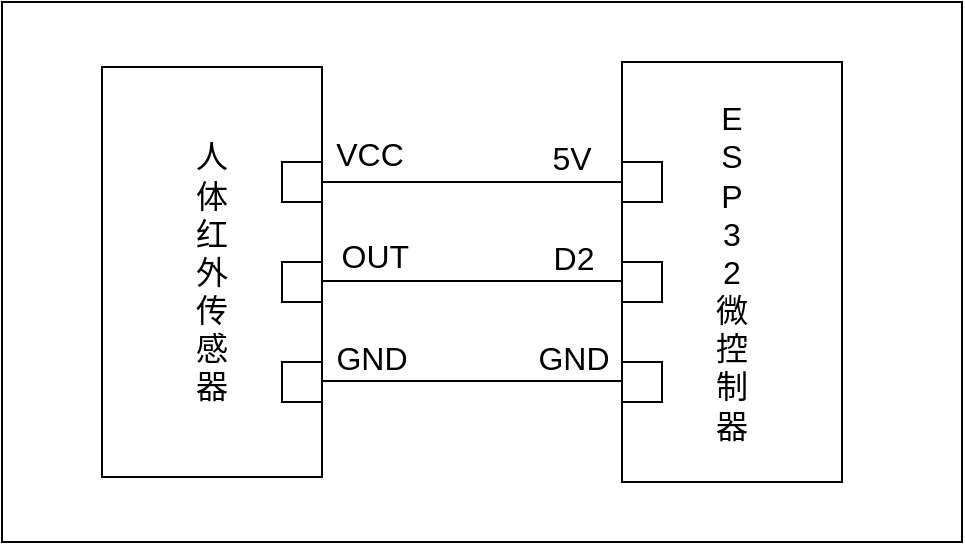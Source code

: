 <mxfile version="27.0.3">
  <diagram name="第 1 页" id="UnQBvwtlTV-m-IVPgMHG">
    <mxGraphModel dx="2327" dy="826" grid="1" gridSize="10" guides="1" tooltips="1" connect="1" arrows="1" fold="1" page="1" pageScale="1" pageWidth="827" pageHeight="1169" math="0" shadow="0">
      <root>
        <mxCell id="0" />
        <mxCell id="1" parent="0" />
        <mxCell id="V8n_6WFoGWLq74GIhV5c-1" value="" style="rounded=0;whiteSpace=wrap;html=1;" parent="1" vertex="1">
          <mxGeometry x="-10" y="360" width="480" height="270" as="geometry" />
        </mxCell>
        <mxCell id="V8n_6WFoGWLq74GIhV5c-2" value="&lt;span style=&quot;font-size: 16px;&quot;&gt;E&lt;/span&gt;&lt;div&gt;&lt;span style=&quot;font-size: 16px;&quot;&gt;S&lt;/span&gt;&lt;/div&gt;&lt;div&gt;&lt;span style=&quot;font-size: 16px;&quot;&gt;P&lt;/span&gt;&lt;/div&gt;&lt;div&gt;&lt;span style=&quot;font-size: 16px;&quot;&gt;3&lt;/span&gt;&lt;/div&gt;&lt;div&gt;&lt;span style=&quot;font-size: 16px;&quot;&gt;2&lt;/span&gt;&lt;/div&gt;&lt;div&gt;&lt;span style=&quot;font-size: 16px;&quot;&gt;微&lt;/span&gt;&lt;/div&gt;&lt;div&gt;&lt;span style=&quot;font-size: 16px;&quot;&gt;控&lt;/span&gt;&lt;/div&gt;&lt;div&gt;&lt;span style=&quot;font-size: 16px;&quot;&gt;制&lt;/span&gt;&lt;/div&gt;&lt;div&gt;&lt;span style=&quot;font-size: 16px;&quot;&gt;器&lt;/span&gt;&lt;/div&gt;" style="rounded=0;whiteSpace=wrap;html=1;" parent="1" vertex="1">
          <mxGeometry x="300" y="390" width="110" height="210" as="geometry" />
        </mxCell>
        <mxCell id="V8n_6WFoGWLq74GIhV5c-3" value="&lt;span style=&quot;font-size: 16px;&quot;&gt;人&lt;/span&gt;&lt;div&gt;&lt;span style=&quot;font-size: 16px;&quot;&gt;体&lt;/span&gt;&lt;/div&gt;&lt;div&gt;&lt;span style=&quot;font-size: 16px;&quot;&gt;红&lt;/span&gt;&lt;/div&gt;&lt;div&gt;&lt;span style=&quot;font-size: 16px;&quot;&gt;外&lt;/span&gt;&lt;/div&gt;&lt;div&gt;&lt;span style=&quot;font-size: 16px;&quot;&gt;传&lt;/span&gt;&lt;/div&gt;&lt;div&gt;&lt;span style=&quot;font-size: 16px;&quot;&gt;感&lt;/span&gt;&lt;/div&gt;&lt;div&gt;&lt;span style=&quot;font-size: 16px;&quot;&gt;器&lt;/span&gt;&lt;/div&gt;" style="rounded=0;whiteSpace=wrap;html=1;" parent="1" vertex="1">
          <mxGeometry x="40" y="392.5" width="110" height="205" as="geometry" />
        </mxCell>
        <mxCell id="V8n_6WFoGWLq74GIhV5c-4" value="" style="rounded=0;whiteSpace=wrap;html=1;" parent="1" vertex="1">
          <mxGeometry x="130" y="440" width="20" height="20" as="geometry" />
        </mxCell>
        <mxCell id="V8n_6WFoGWLq74GIhV5c-5" value="" style="rounded=0;whiteSpace=wrap;html=1;direction=south;" parent="1" vertex="1">
          <mxGeometry x="130" y="490" width="20" height="20" as="geometry" />
        </mxCell>
        <mxCell id="V8n_6WFoGWLq74GIhV5c-6" value="" style="rounded=0;whiteSpace=wrap;html=1;" parent="1" vertex="1">
          <mxGeometry x="130" y="540" width="20" height="20" as="geometry" />
        </mxCell>
        <mxCell id="V8n_6WFoGWLq74GIhV5c-7" value="" style="rounded=0;whiteSpace=wrap;html=1;" parent="1" vertex="1">
          <mxGeometry x="300" y="440" width="20" height="20" as="geometry" />
        </mxCell>
        <mxCell id="V8n_6WFoGWLq74GIhV5c-8" value="" style="rounded=0;whiteSpace=wrap;html=1;" parent="1" vertex="1">
          <mxGeometry x="300" y="490" width="20" height="20" as="geometry" />
        </mxCell>
        <mxCell id="V8n_6WFoGWLq74GIhV5c-9" value="" style="rounded=0;whiteSpace=wrap;html=1;" parent="1" vertex="1">
          <mxGeometry x="300" y="540" width="20" height="20" as="geometry" />
        </mxCell>
        <mxCell id="V8n_6WFoGWLq74GIhV5c-10" value="" style="endArrow=none;html=1;rounded=0;exitX=1;exitY=0.5;exitDx=0;exitDy=0;entryX=0;entryY=0.5;entryDx=0;entryDy=0;" parent="1" source="V8n_6WFoGWLq74GIhV5c-4" target="V8n_6WFoGWLq74GIhV5c-7" edge="1">
          <mxGeometry width="50" height="50" relative="1" as="geometry">
            <mxPoint x="250" y="480" as="sourcePoint" />
            <mxPoint x="300" y="430" as="targetPoint" />
          </mxGeometry>
        </mxCell>
        <mxCell id="V8n_6WFoGWLq74GIhV5c-11" value="" style="endArrow=none;html=1;rounded=0;exitX=1;exitY=0.5;exitDx=0;exitDy=0;entryX=0;entryY=0.5;entryDx=0;entryDy=0;" parent="1" edge="1">
          <mxGeometry width="50" height="50" relative="1" as="geometry">
            <mxPoint x="150" y="499.5" as="sourcePoint" />
            <mxPoint x="300" y="499.5" as="targetPoint" />
          </mxGeometry>
        </mxCell>
        <mxCell id="V8n_6WFoGWLq74GIhV5c-12" value="" style="endArrow=none;html=1;rounded=0;exitX=1;exitY=0.5;exitDx=0;exitDy=0;entryX=0;entryY=0.5;entryDx=0;entryDy=0;" parent="1" edge="1">
          <mxGeometry width="50" height="50" relative="1" as="geometry">
            <mxPoint x="150" y="549.5" as="sourcePoint" />
            <mxPoint x="300" y="549.5" as="targetPoint" />
          </mxGeometry>
        </mxCell>
        <mxCell id="V8n_6WFoGWLq74GIhV5c-13" value="&lt;font style=&quot;font-size: 16px;&quot;&gt;VCC&lt;/font&gt;" style="text;html=1;align=center;verticalAlign=middle;whiteSpace=wrap;rounded=0;" parent="1" vertex="1">
          <mxGeometry x="144" y="421" width="60" height="30" as="geometry" />
        </mxCell>
        <mxCell id="V8n_6WFoGWLq74GIhV5c-14" value="&lt;font style=&quot;font-size: 16px;&quot;&gt;&amp;nbsp; &amp;nbsp;OUT&lt;/font&gt;" style="text;html=1;align=center;verticalAlign=middle;whiteSpace=wrap;rounded=0;" parent="1" vertex="1">
          <mxGeometry x="140" y="472" width="60" height="30" as="geometry" />
        </mxCell>
        <mxCell id="V8n_6WFoGWLq74GIhV5c-15" value="&lt;font style=&quot;font-size: 16px;&quot;&gt;GND&lt;/font&gt;" style="text;html=1;align=center;verticalAlign=middle;whiteSpace=wrap;rounded=0;" parent="1" vertex="1">
          <mxGeometry x="145" y="523" width="60" height="30" as="geometry" />
        </mxCell>
        <mxCell id="V8n_6WFoGWLq74GIhV5c-16" value="&lt;span style=&quot;font-size: 16px;&quot;&gt;5V&lt;/span&gt;" style="text;html=1;align=center;verticalAlign=middle;whiteSpace=wrap;rounded=0;" parent="1" vertex="1">
          <mxGeometry x="245" y="423" width="60" height="30" as="geometry" />
        </mxCell>
        <mxCell id="V8n_6WFoGWLq74GIhV5c-17" value="&lt;font style=&quot;font-size: 16px;&quot;&gt;D2&lt;/font&gt;" style="text;html=1;align=center;verticalAlign=middle;whiteSpace=wrap;rounded=0;" parent="1" vertex="1">
          <mxGeometry x="246" y="473" width="60" height="30" as="geometry" />
        </mxCell>
        <mxCell id="V8n_6WFoGWLq74GIhV5c-18" value="&lt;font style=&quot;font-size: 16px;&quot;&gt;GND&lt;/font&gt;" style="text;html=1;align=center;verticalAlign=middle;whiteSpace=wrap;rounded=0;" parent="1" vertex="1">
          <mxGeometry x="246" y="523" width="60" height="30" as="geometry" />
        </mxCell>
      </root>
    </mxGraphModel>
  </diagram>
</mxfile>
